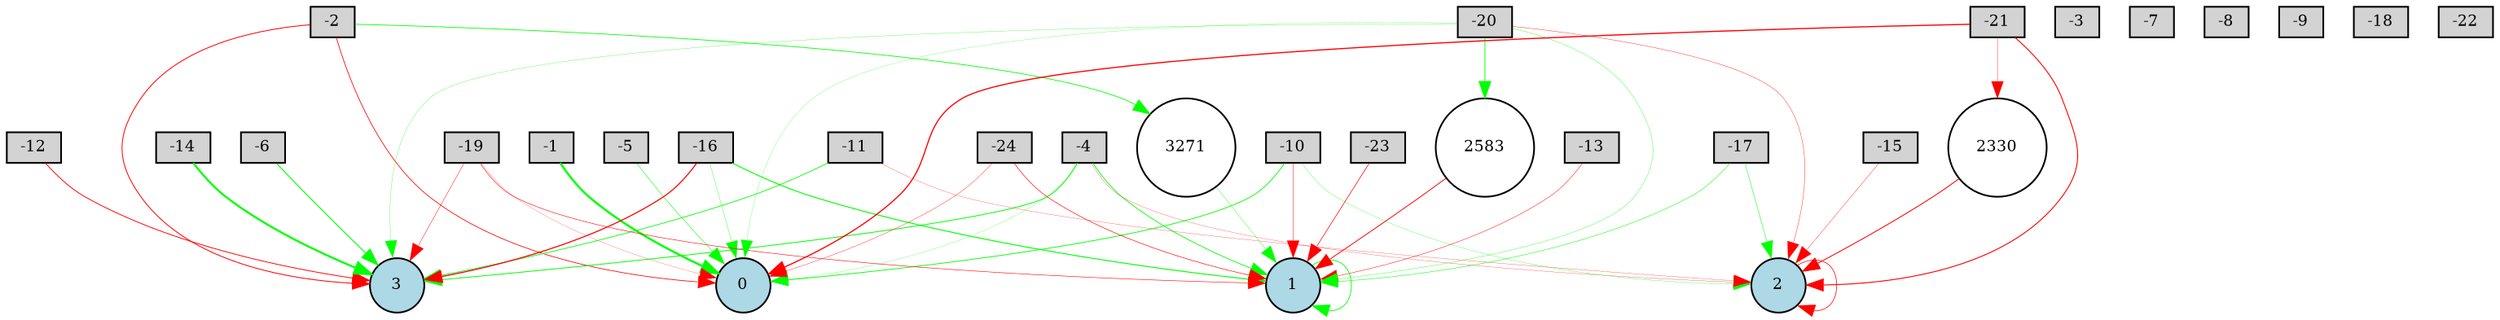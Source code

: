 digraph {
	node [fontsize=9 height=0.2 shape=circle width=0.2]
	-1 [fillcolor=lightgray shape=box style=filled]
	-2 [fillcolor=lightgray shape=box style=filled]
	-3 [fillcolor=lightgray shape=box style=filled]
	-4 [fillcolor=lightgray shape=box style=filled]
	-5 [fillcolor=lightgray shape=box style=filled]
	-6 [fillcolor=lightgray shape=box style=filled]
	-7 [fillcolor=lightgray shape=box style=filled]
	-8 [fillcolor=lightgray shape=box style=filled]
	-9 [fillcolor=lightgray shape=box style=filled]
	-10 [fillcolor=lightgray shape=box style=filled]
	-11 [fillcolor=lightgray shape=box style=filled]
	-12 [fillcolor=lightgray shape=box style=filled]
	-13 [fillcolor=lightgray shape=box style=filled]
	-14 [fillcolor=lightgray shape=box style=filled]
	-15 [fillcolor=lightgray shape=box style=filled]
	-16 [fillcolor=lightgray shape=box style=filled]
	-17 [fillcolor=lightgray shape=box style=filled]
	-18 [fillcolor=lightgray shape=box style=filled]
	-19 [fillcolor=lightgray shape=box style=filled]
	-20 [fillcolor=lightgray shape=box style=filled]
	-21 [fillcolor=lightgray shape=box style=filled]
	-22 [fillcolor=lightgray shape=box style=filled]
	-23 [fillcolor=lightgray shape=box style=filled]
	-24 [fillcolor=lightgray shape=box style=filled]
	0 [fillcolor=lightblue style=filled]
	1 [fillcolor=lightblue style=filled]
	2 [fillcolor=lightblue style=filled]
	3 [fillcolor=lightblue style=filled]
	3271 [fillcolor=white style=filled]
	2583 [fillcolor=white style=filled]
	2330 [fillcolor=white style=filled]
	-20 -> 2 [color=red penwidth=0.19351308089557845 style=solid]
	-10 -> 2 [color=green penwidth=0.1480165364022894 style=solid]
	-2 -> 0 [color=red penwidth=0.40398706488340597 style=solid]
	-19 -> 3 [color=red penwidth=0.2289457686082301 style=solid]
	-24 -> 1 [color=red penwidth=0.31974673588272773 style=solid]
	-16 -> 3 [color=red penwidth=0.6305618192717205 style=solid]
	2583 -> 1 [color=red penwidth=0.47386849820226606 style=solid]
	-6 -> 3 [color=green penwidth=0.5455416049212001 style=solid]
	2330 -> 2 [color=red penwidth=0.5089626005898591 style=solid]
	-15 -> 2 [color=red penwidth=0.18415228849249182 style=solid]
	-4 -> 2 [color=red penwidth=0.1310400533222066 style=solid]
	-17 -> 1 [color=green penwidth=0.2598075820160437 style=solid]
	-2 -> 3271 [color=green penwidth=0.41968567457564354 style=solid]
	-10 -> 1 [color=red penwidth=0.22431463381709144 style=solid]
	-20 -> 3 [color=green penwidth=0.145942513167572 style=solid]
	-1 -> 0 [color=green penwidth=1.2189173735115442 style=solid]
	3271 -> 1 [color=green penwidth=0.18113550498481912 style=solid]
	-4 -> 3 [color=green penwidth=0.4856695151076009 style=solid]
	-21 -> 0 [color=red penwidth=0.6814722013375022 style=solid]
	-21 -> 2330 [color=red penwidth=0.19729823938642288 style=solid]
	-16 -> 0 [color=green penwidth=0.18183261429010467 style=solid]
	2 -> 2 [color=red penwidth=0.37046365658980107 style=solid]
	1 -> 1 [color=green penwidth=0.4299808771035001 style=solid]
	-5 -> 0 [color=green penwidth=0.2733278389748075 style=solid]
	-19 -> 1 [color=red penwidth=0.2896426576545216 style=solid]
	-14 -> 3 [color=green penwidth=1.1481025620009844 style=solid]
	-17 -> 2 [color=green penwidth=0.25437179514350616 style=solid]
	-20 -> 0 [color=green penwidth=0.11922706952020523 style=solid]
	-11 -> 3 [color=green penwidth=0.42368743293840216 style=solid]
	-16 -> 1 [color=green penwidth=0.5599944268895453 style=solid]
	-4 -> 0 [color=green penwidth=0.12292325342126775 style=solid]
	-20 -> 2583 [color=green penwidth=0.44913496178505585 style=solid]
	-13 -> 1 [color=red penwidth=0.23794350088947477 style=solid]
	-19 -> 0 [color=red penwidth=0.11449919953846449 style=solid]
	-20 -> 1 [color=green penwidth=0.17274182874586702 style=solid]
	-23 -> 1 [color=red penwidth=0.3487929007777516 style=solid]
	-12 -> 3 [color=red penwidth=0.46891739021726786 style=solid]
	-2 -> 3 [color=red penwidth=0.49518889711308967 style=solid]
	-21 -> 2 [color=red penwidth=0.5467580114411975 style=solid]
	-24 -> 0 [color=red penwidth=0.18739265763314156 style=solid]
	-11 -> 2 [color=red penwidth=0.13359245358576188 style=solid]
	-10 -> 0 [color=green penwidth=0.44677899196291226 style=solid]
	-4 -> 1 [color=green penwidth=0.42563820685965537 style=solid]
}
